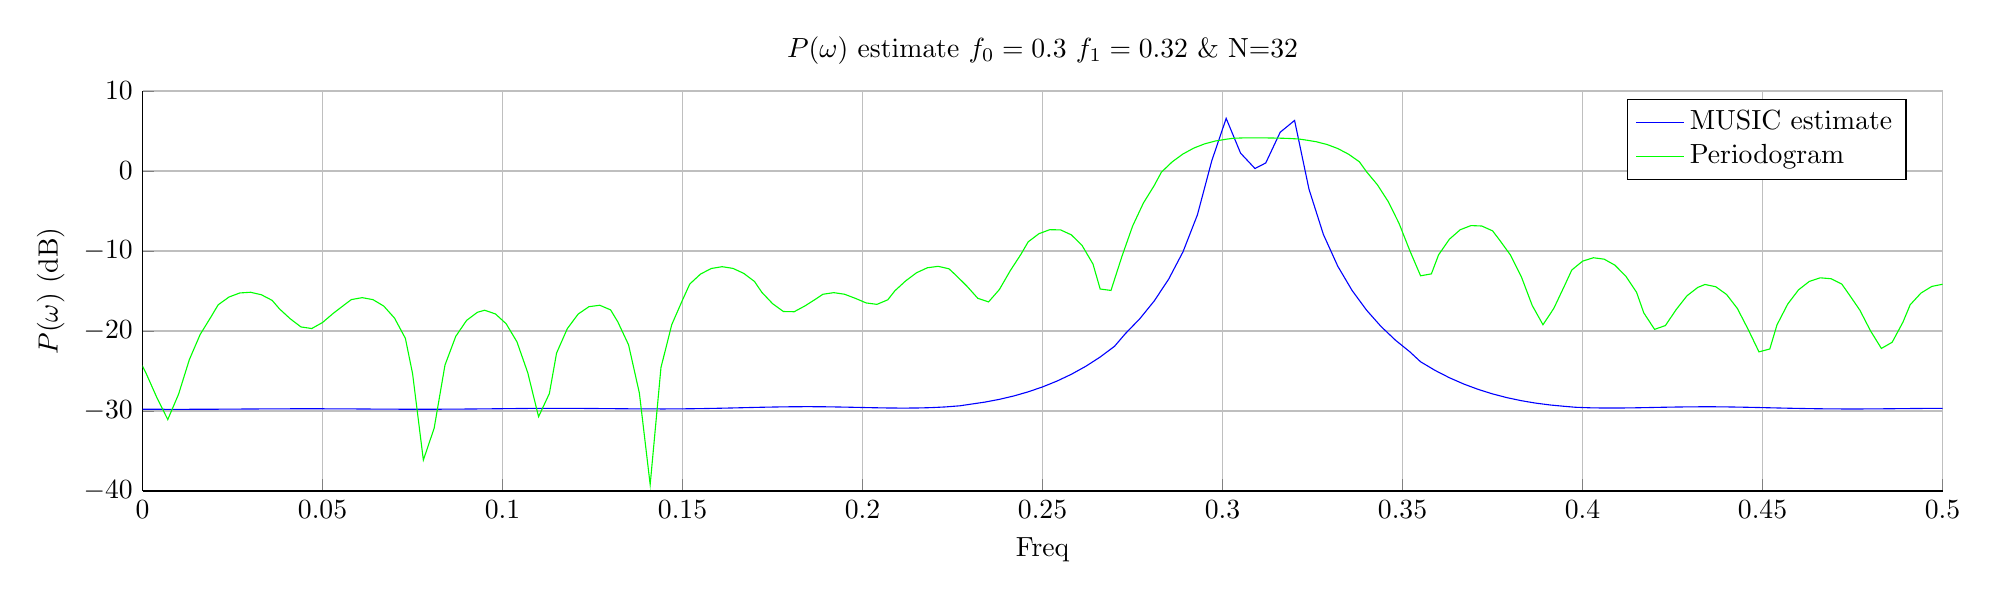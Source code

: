 % This file was created by matlab2tikz v0.4.7 running on MATLAB 8.1.
% Copyright (c) 2008--2014, Nico Schlömer <nico.schloemer@gmail.com>
% All rights reserved.
% Minimal pgfplots version: 1.3
% 
% The latest updates can be retrieved from
%   http://www.mathworks.com/matlabcentral/fileexchange/22022-matlab2tikz
% where you can also make suggestions and rate matlab2tikz.
% 
\begin{tikzpicture}

\begin{axis}[%
width=9in,
height=2in,
scale only axis,
xmin=0,
xmax=0.5,
xtick={   0, 0.05,  0.1, 0.15,  0.2, 0.25,  0.3, 0.35,  0.4, 0.45,  0.5},
xticklabel style={/pgf/number format/fixed},
xlabel={Freq},
xmajorgrids,
ymin=-40,
ymax=10,
ylabel={$P(\omega)$  (dB)},
ymajorgrids,
title={$P(\omega)$ estimate $f_0 = 0.3$ $f_1 = 0.32$ \& N=32},
axis x line*=bottom,
axis y line*=left,
legend style={draw=black,fill=white,legend cell align=left}
]
\addplot [color=blue,solid]
  table[row sep=crcr]{0	-29.788\\
0.004	-29.793\\
0.008	-29.795\\
0.012	-29.795\\
0.016	-29.791\\
0.02	-29.784\\
0.023	-29.775\\
0.027	-29.764\\
0.031	-29.753\\
0.035	-29.742\\
0.039	-29.734\\
0.043	-29.729\\
0.047	-29.728\\
0.051	-29.732\\
0.055	-29.738\\
0.059	-29.748\\
0.062	-29.759\\
0.066	-29.77\\
0.07	-29.779\\
0.074	-29.785\\
0.078	-29.786\\
0.082	-29.783\\
0.086	-29.774\\
0.09	-29.761\\
0.094	-29.745\\
0.098	-29.727\\
0.102	-29.709\\
0.105	-29.693\\
0.109	-29.681\\
0.113	-29.675\\
0.117	-29.676\\
0.121	-29.682\\
0.125	-29.694\\
0.129	-29.709\\
0.133	-29.725\\
0.137	-29.739\\
0.141	-29.748\\
0.145	-29.75\\
0.148	-29.743\\
0.152	-29.727\\
0.156	-29.7\\
0.16	-29.665\\
0.164	-29.624\\
0.168	-29.58\\
0.172	-29.538\\
0.176	-29.503\\
0.18	-29.478\\
0.184	-29.466\\
0.188	-29.47\\
0.191	-29.489\\
0.195	-29.52\\
0.199	-29.559\\
0.203	-29.597\\
0.207	-29.628\\
0.211	-29.643\\
0.215	-29.632\\
0.219	-29.586\\
0.223	-29.498\\
0.227	-29.358\\
0.23	-29.158\\
0.234	-28.892\\
0.238	-28.55\\
0.242	-28.127\\
0.246	-27.611\\
0.25	-26.995\\
0.254	-26.267\\
0.258	-25.414\\
0.262	-24.419\\
0.266	-23.261\\
0.27	-21.913\\
0.273	-20.336\\
0.277	-18.478\\
0.281	-16.258\\
0.285	-13.546\\
0.289	-10.114\\
0.293	-5.5\\
0.297	1.271\\
0.301	6.572\\
0.305	2.225\\
0.309	0.303\\
0.312	1.0\\
0.316	4.836\\
0.32	6.312\\
0.324	-2.272\\
0.328	-7.934\\
0.332	-11.909\\
0.336	-14.955\\
0.34	-17.405\\
0.344	-19.435\\
0.348	-21.145\\
0.352	-22.603\\
0.355	-23.852\\
0.359	-24.925\\
0.363	-25.847\\
0.367	-26.635\\
0.371	-27.306\\
0.375	-27.87\\
0.379	-28.338\\
0.383	-28.719\\
0.387	-29.022\\
0.391	-29.255\\
0.395	-29.424\\
0.398	-29.539\\
0.402	-29.606\\
0.406	-29.635\\
0.41	-29.634\\
0.414	-29.612\\
0.418	-29.579\\
0.422	-29.542\\
0.426	-29.51\\
0.43	-29.487\\
0.434	-29.477\\
0.438	-29.483\\
0.441	-29.502\\
0.445	-29.534\\
0.449	-29.573\\
0.453	-29.615\\
0.457	-29.657\\
0.461	-29.694\\
0.465	-29.723\\
0.469	-29.743\\
0.473	-29.752\\
0.477	-29.752\\
0.48	-29.744\\
0.484	-29.73\\
0.488	-29.713\\
0.492	-29.696\\
0.496	-29.681\\
0.5	-29.672\\
0.504	-29.668\\
0.508	-29.671\\
0.512	-29.68\\
0.516	-29.695\\
0.52	-29.713\\
0.523	-29.732\\
0.527	-29.75\\
0.531	-29.766\\
0.535	-29.777\\
0.539	-29.783\\
0.543	-29.785\\
0.547	-29.781\\
0.551	-29.774\\
0.555	-29.764\\
0.559	-29.753\\
0.562	-29.742\\
0.566	-29.734\\
0.57	-29.73\\
0.574	-29.729\\
0.578	-29.733\\
0.582	-29.739\\
0.586	-29.749\\
0.59	-29.76\\
0.594	-29.772\\
0.598	-29.782\\
0.602	-29.79\\
0.605	-29.795\\
0.609	-29.797\\
0.613	-29.795\\
0.617	-29.791\\
0.621	-29.784\\
0.625	-29.776\\
0.629	-29.768\\
0.633	-29.762\\
0.637	-29.757\\
0.641	-29.755\\
0.645	-29.756\\
0.648	-29.76\\
0.652	-29.766\\
0.656	-29.774\\
0.66	-29.782\\
0.664	-29.79\\
0.668	-29.796\\
0.672	-29.8\\
0.676	-29.802\\
0.68	-29.801\\
0.684	-29.798\\
0.688	-29.793\\
0.691	-29.787\\
0.695	-29.781\\
0.699	-29.776\\
0.703	-29.771\\
0.707	-29.769\\
0.711	-29.77\\
0.715	-29.772\\
0.719	-29.777\\
0.723	-29.783\\
0.727	-29.789\\
0.73	-29.795\\
0.734	-29.8\\
0.738	-29.804\\
0.742	-29.805\\
0.746	-29.804\\
0.75	-29.801\\
0.754	-29.797\\
0.758	-29.791\\
0.762	-29.785\\
0.766	-29.78\\
0.77	-29.775\\
0.773	-29.773\\
0.777	-29.772\\
0.781	-29.774\\
0.785	-29.778\\
0.789	-29.783\\
0.793	-29.789\\
0.797	-29.794\\
0.801	-29.8\\
0.805	-29.803\\
0.809	-29.805\\
0.812	-29.805\\
0.816	-29.803\\
0.82	-29.799\\
0.824	-29.793\\
0.828	-29.788\\
0.832	-29.782\\
0.836	-29.778\\
0.84	-29.775\\
0.844	-29.774\\
0.848	-29.775\\
0.852	-29.778\\
0.855	-29.783\\
0.859	-29.788\\
0.863	-29.794\\
0.867	-29.799\\
0.871	-29.803\\
0.875	-29.805\\
0.879	-29.805\\
0.883	-29.802\\
0.887	-29.798\\
0.891	-29.793\\
0.895	-29.786\\
0.898	-29.78\\
0.902	-29.775\\
0.906	-29.771\\
0.91	-29.77\\
0.914	-29.77\\
0.918	-29.773\\
0.922	-29.778\\
0.926	-29.784\\
0.93	-29.79\\
0.934	-29.795\\
0.938	-29.799\\
0.941	-29.801\\
0.945	-29.801\\
0.949	-29.799\\
0.953	-29.794\\
0.957	-29.787\\
0.961	-29.78\\
0.965	-29.772\\
0.969	-29.766\\
0.973	-29.761\\
0.977	-29.758\\
0.98	-29.759\\
0.984	-29.762\\
0.988	-29.767\\
0.992	-29.774\\
0.996	-29.781\\
};
\addlegendentry{MUSIC estimate};

\addplot [color=green,solid]
  table[row sep=crcr]{-0.5	-14.404\\
-0.497	-15.158\\
-0.494	-16.444\\
-0.491	-18.273\\
-0.489	-20.48\\
-0.486	-22.215\\
-0.483	-22.104\\
-0.48	-20.657\\
-0.477	-19.256\\
-0.474	-18.414\\
-0.472	-18.23\\
-0.469	-18.761\\
-0.466	-20.152\\
-0.463	-22.799\\
-0.46	-27.999\\
-0.457	-43.168\\
-0.454	-28.31\\
-0.452	-22.293\\
-0.449	-19.025\\
-0.446	-17.007\\
-0.443	-15.771\\
-0.44	-15.121\\
-0.437	-14.963\\
-0.434	-15.257\\
-0.432	-15.998\\
-0.429	-17.208\\
-0.426	-18.928\\
-0.423	-21.187\\
-0.42	-23.846\\
-0.417	-26.086\\
-0.415	-26.518\\
-0.412	-25.627\\
-0.409	-24.855\\
-0.406	-24.772\\
-0.403	-25.533\\
-0.4	-27.187\\
-0.397	-29.325\\
-0.395	-29.574\\
-0.392	-26.835\\
-0.389	-23.87\\
-0.386	-21.642\\
-0.383	-20.13\\
-0.38	-19.224\\
-0.377	-18.85\\
-0.375	-18.969\\
-0.372	-19.562\\
-0.369	-20.599\\
-0.366	-21.948\\
-0.363	-23.149\\
-0.36	-23.353\\
-0.358	-22.307\\
-0.355	-20.781\\
-0.352	-19.417\\
-0.349	-18.429\\
-0.346	-17.851\\
-0.343	-17.669\\
-0.34	-17.859\\
-0.338	-18.387\\
-0.335	-19.2\\
-0.332	-20.182\\
-0.329	-21.118\\
-0.326	-21.729\\
-0.323	-21.869\\
-0.321	-21.694\\
-0.318	-21.512\\
-0.315	-21.591\\
-0.312	-22.115\\
-0.309	-23.259\\
-0.306	-25.281\\
-0.303	-28.706\\
-0.301	-34.402\\
-0.298	-34.5\\
-0.295	-28.556\\
-0.292	-24.889\\
-0.289	-22.662\\
-0.286	-21.357\\
-0.283	-20.75\\
-0.281	-20.753\\
-0.278	-21.358\\
-0.275	-22.62\\
-0.272	-24.66\\
-0.269	-27.543\\
-0.266	-30.17\\
-0.264	-29.135\\
-0.261	-26.179\\
-0.258	-23.848\\
-0.255	-22.367\\
-0.252	-21.61\\
-0.249	-21.49\\
-0.246	-21.971\\
-0.244	-23.045\\
-0.241	-24.611\\
-0.238	-26.083\\
-0.235	-26.03\\
-0.232	-24.197\\
-0.229	-22.004\\
-0.226	-20.191\\
-0.224	-18.875\\
-0.221	-18.021\\
-0.218	-17.581\\
-0.215	-17.513\\
-0.212	-17.785\\
-0.209	-18.354\\
-0.207	-19.153\\
-0.204	-20.052\\
-0.201	-20.84\\
-0.198	-21.287\\
-0.195	-21.327\\
-0.192	-21.13\\
-0.189	-20.959\\
-0.187	-21.031\\
-0.184	-21.503\\
-0.181	-22.524\\
-0.178	-24.317\\
-0.175	-27.365\\
-0.172	-33.218\\
-0.17	-46.697\\
-0.167	-31.794\\
-0.164	-26.315\\
-0.161	-23.237\\
-0.158	-21.287\\
-0.155	-20.041\\
-0.152	-19.304\\
-0.15	-18.973\\
-0.147	-18.984\\
-0.144	-19.294\\
-0.141	-19.874\\
-0.138	-20.704\\
-0.135	-21.773\\
-0.132	-23.097\\
-0.13	-24.733\\
-0.127	-26.836\\
-0.124	-29.777\\
-0.121	-34.623\\
-0.118	-46.956\\
-0.115	-37.765\\
-0.113	-30.678\\
-0.11	-26.8\\
-0.107	-24.233\\
-0.104	-22.437\\
-0.101	-21.189\\
-0.098	-20.38\\
-0.095	-19.949\\
-0.093	-19.865\\
-0.09	-20.11\\
-0.087	-20.677\\
-0.084	-21.567\\
-0.081	-22.777\\
-0.078	-24.295\\
-0.075	-26.071\\
-0.073	-27.958\\
-0.07	-29.621\\
-0.067	-30.517\\
-0.064	-30.249\\
-0.061	-28.99\\
-0.058	-27.226\\
-0.056	-25.345\\
-0.053	-23.574\\
-0.05	-22.027\\
-0.047	-20.759\\
-0.044	-19.797\\
-0.041	-19.152\\
-0.038	-18.832\\
-0.036	-18.848\\
-0.033	-19.216\\
-0.03	-19.951\\
-0.027	-21.052\\
-0.024	-22.455\\
-0.021	-23.894\\
-0.019	-24.778\\
-0.016	-24.623\\
-0.013	-23.781\\
-0.01	-22.938\\
-0.007	-22.493\\
-0.004	-22.628\\
-0.001	-23.494\\
0.001	-25.313\\
0.004	-28.363\\
0.007	-31.075\\
0.01	-27.908\\
0.013	-23.577\\
0.016	-20.441\\
0.019	-18.245\\
0.021	-16.733\\
0.024	-15.762\\
0.027	-15.252\\
0.03	-15.163\\
0.033	-15.477\\
0.036	-16.179\\
0.038	-17.228\\
0.041	-18.472\\
0.044	-19.498\\
0.047	-19.697\\
0.05	-18.94\\
0.053	-17.786\\
0.056	-16.755\\
0.058	-16.078\\
0.061	-15.838\\
0.064	-16.086\\
0.067	-16.892\\
0.07	-18.399\\
0.073	-20.921\\
0.075	-25.333\\
0.078	-36.134\\
0.081	-32.148\\
0.084	-24.269\\
0.087	-20.672\\
0.09	-18.684\\
0.093	-17.67\\
0.095	-17.414\\
0.098	-17.866\\
0.101	-19.103\\
0.104	-21.366\\
0.107	-25.229\\
0.11	-30.719\\
0.113	-27.82\\
0.115	-22.764\\
0.118	-19.698\\
0.121	-17.889\\
0.124	-16.965\\
0.127	-16.789\\
0.13	-17.365\\
0.132	-18.853\\
0.135	-21.736\\
0.138	-27.764\\
0.141	-39.209\\
0.144	-24.571\\
0.147	-19.208\\
0.15	-16.113\\
0.152	-14.134\\
0.155	-12.884\\
0.158	-12.189\\
0.161	-11.968\\
0.164	-12.18\\
0.167	-12.805\\
0.17	-13.824\\
0.172	-15.164\\
0.175	-16.589\\
0.178	-17.571\\
0.181	-17.597\\
0.184	-16.87\\
0.187	-16.012\\
0.189	-15.413\\
0.192	-15.211\\
0.195	-15.412\\
0.198	-15.925\\
0.201	-16.498\\
0.204	-16.677\\
0.207	-16.107\\
0.209	-14.967\\
0.212	-13.73\\
0.215	-12.725\\
0.218	-12.101\\
0.221	-11.922\\
0.224	-12.231\\
0.226	-13.067\\
0.229	-14.41\\
0.232	-15.917\\
0.235	-16.366\\
0.238	-14.823\\
0.241	-12.483\\
0.244	-10.41\\
0.246	-8.86\\
0.249	-7.842\\
0.252	-7.341\\
0.255	-7.369\\
0.258	-7.988\\
0.261	-9.334\\
0.264	-11.634\\
0.266	-14.757\\
0.269	-14.936\\
0.272	-10.74\\
0.275	-6.899\\
0.278	-4.015\\
0.281	-1.833\\
0.283	-0.157\\
0.286	1.135\\
0.289	2.121\\
0.292	2.856\\
0.295	3.385\\
0.298	3.744\\
0.301	3.966\\
0.303	4.086\\
0.306	4.135\\
0.309	4.143\\
0.312	4.13\\
0.315	4.107\\
0.318	4.07\\
0.321	4.001\\
0.323	3.873\\
0.326	3.654\\
0.329	3.308\\
0.332	2.801\\
0.335	2.094\\
0.338	1.144\\
0.34	-0.105\\
0.343	-1.724\\
0.346	-3.821\\
0.349	-6.537\\
0.352	-9.949\\
0.355	-13.105\\
0.358	-12.867\\
0.36	-10.485\\
0.363	-8.536\\
0.366	-7.351\\
0.369	-6.828\\
0.372	-6.883\\
0.375	-7.488\\
0.377	-8.672\\
0.38	-10.532\\
0.383	-13.233\\
0.386	-16.803\\
0.389	-19.226\\
0.392	-17.184\\
0.395	-14.331\\
0.397	-12.383\\
0.4	-11.275\\
0.403	-10.851\\
0.406	-11.027\\
0.409	-11.784\\
0.412	-13.15\\
0.415	-15.172\\
0.417	-17.742\\
0.42	-19.801\\
0.423	-19.326\\
0.426	-17.328\\
0.429	-15.604\\
0.432	-14.56\\
0.434	-14.19\\
0.437	-14.475\\
0.44	-15.443\\
0.443	-17.193\\
0.446	-19.817\\
0.449	-22.615\\
0.452	-22.255\\
0.454	-19.242\\
0.457	-16.627\\
0.46	-14.856\\
0.463	-13.803\\
0.466	-13.358\\
0.469	-13.471\\
0.472	-14.141\\
0.474	-15.419\\
0.477	-17.386\\
0.48	-20.002\\
0.483	-22.188\\
0.486	-21.411\\
0.489	-18.89\\
0.491	-16.726\\
0.494	-15.264\\
0.497	-14.435\\
0.5	-14.162\\
};
\addlegendentry{Periodogram};

\end{axis}
\end{tikzpicture}%